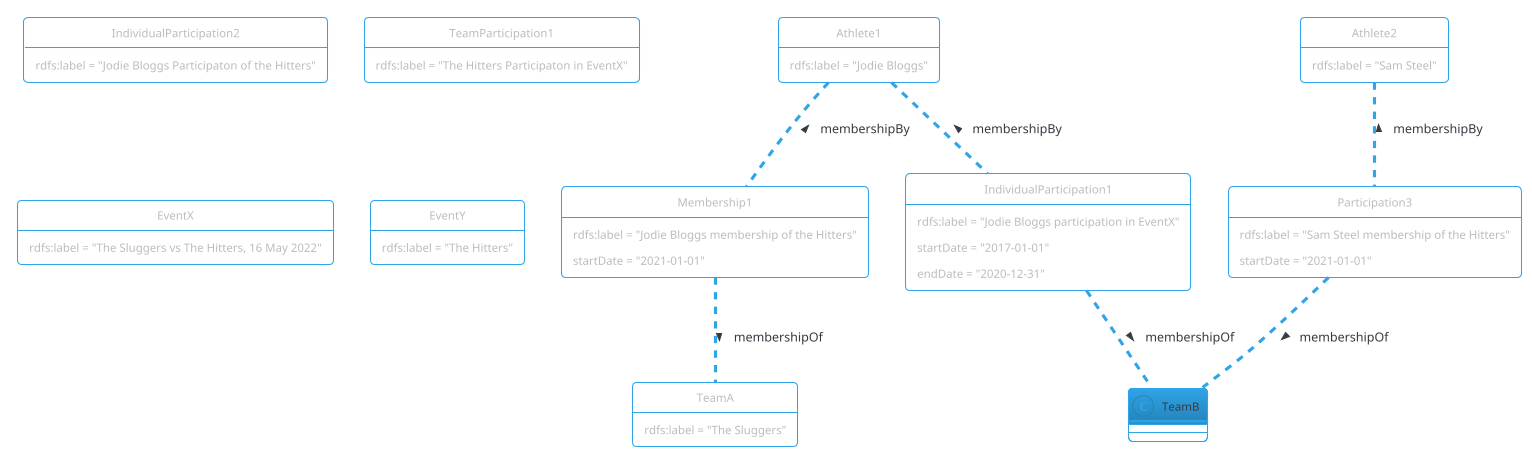 @startuml
!theme cerulean-outline

object Athlete1 {
  rdfs:label = "Jodie Bloggs"
}

object Athlete2 {
  rdfs:label = "Sam Steel"
}

object Membership1 {
  rdfs:label = "Jodie Bloggs membership of the Hitters"
  startDate = "2021-01-01"
}

object Participation3 {
  rdfs:label = "Sam Steel membership of the Hitters"
  startDate = "2021-01-01"
}

object TeamA {
  rdfs:label = "The Sluggers"
}

object IndividualParticipation1 {
  rdfs:label = "Jodie Bloggs participation in EventX"
  startDate = "2017-01-01"
  endDate = "2020-12-31"
}

object IndividualParticipation2 {
  rdfs:label = "Jodie Bloggs Participaton of the Hitters"
}

object TeamParticipation1 {
  rdfs:label = "The Hitters Participaton in EventX"
}

object EventX {
  rdfs:label = "The Sluggers vs The Hitters, 16 May 2022"
}

object EventY {
  rdfs:label = "The Hitters"
}

Athlete1 .. Membership1 : < membershipBy
Membership1 .. TeamA : > membershipOf
Athlete1 .. IndividualParticipation1 : < membershipBy
IndividualParticipation1 .. TeamB : > membershipOf
Athlete2 .. Participation3 : < membershipBy
Participation3 .. TeamB : > membershipOf
@enduml
